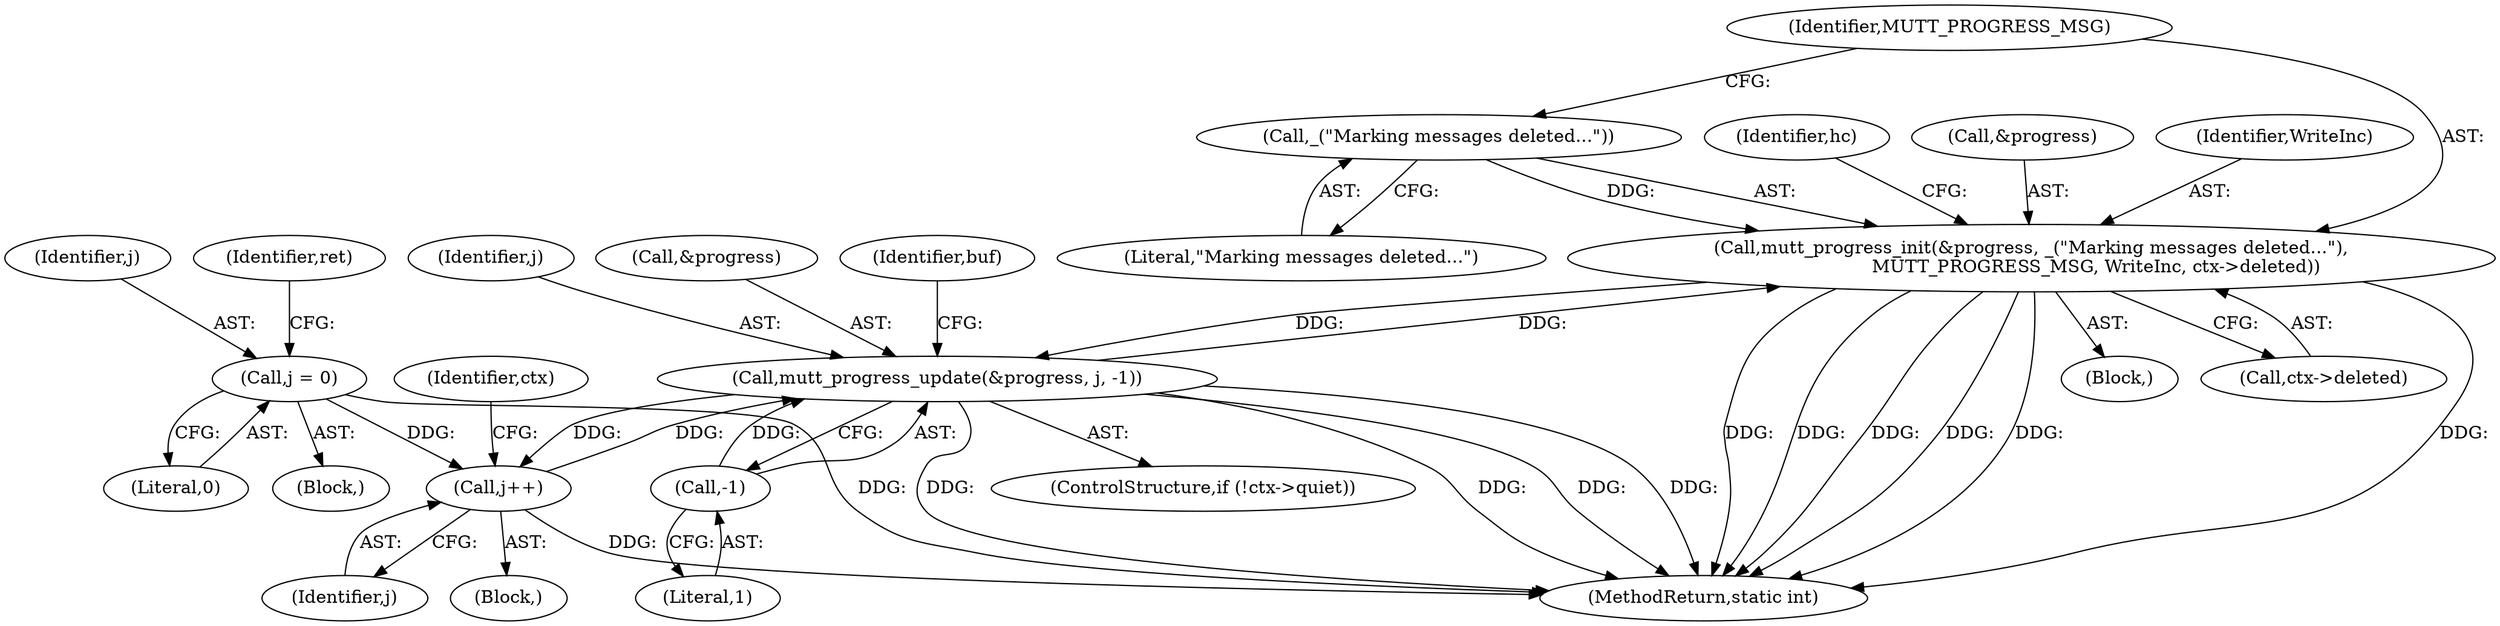 digraph "0_neomutt_9bfab35522301794483f8f9ed60820bdec9be59e_3@pointer" {
"1000140" [label="(Call,mutt_progress_init(&progress, _(\"Marking messages deleted...\"),\n                       MUTT_PROGRESS_MSG, WriteInc, ctx->deleted))"];
"1000208" [label="(Call,mutt_progress_update(&progress, j, -1))"];
"1000140" [label="(Call,mutt_progress_init(&progress, _(\"Marking messages deleted...\"),\n                       MUTT_PROGRESS_MSG, WriteInc, ctx->deleted))"];
"1000143" [label="(Call,_(\"Marking messages deleted...\"))"];
"1000201" [label="(Call,j++)"];
"1000163" [label="(Call,j = 0)"];
"1000212" [label="(Call,-1)"];
"1000202" [label="(Identifier,j)"];
"1000208" [label="(Call,mutt_progress_update(&progress, j, -1))"];
"1000212" [label="(Call,-1)"];
"1000162" [label="(Block,)"];
"1000163" [label="(Call,j = 0)"];
"1000151" [label="(Identifier,hc)"];
"1000147" [label="(Call,ctx->deleted)"];
"1000351" [label="(MethodReturn,static int)"];
"1000131" [label="(Block,)"];
"1000213" [label="(Literal,1)"];
"1000215" [label="(Identifier,buf)"];
"1000164" [label="(Identifier,j)"];
"1000141" [label="(Call,&progress)"];
"1000203" [label="(ControlStructure,if (!ctx->quiet))"];
"1000211" [label="(Identifier,j)"];
"1000140" [label="(Call,mutt_progress_init(&progress, _(\"Marking messages deleted...\"),\n                       MUTT_PROGRESS_MSG, WriteInc, ctx->deleted))"];
"1000145" [label="(Identifier,MUTT_PROGRESS_MSG)"];
"1000165" [label="(Literal,0)"];
"1000143" [label="(Call,_(\"Marking messages deleted...\"))"];
"1000144" [label="(Literal,\"Marking messages deleted...\")"];
"1000201" [label="(Call,j++)"];
"1000200" [label="(Block,)"];
"1000146" [label="(Identifier,WriteInc)"];
"1000167" [label="(Identifier,ret)"];
"1000206" [label="(Identifier,ctx)"];
"1000209" [label="(Call,&progress)"];
"1000140" -> "1000131"  [label="AST: "];
"1000140" -> "1000147"  [label="CFG: "];
"1000141" -> "1000140"  [label="AST: "];
"1000143" -> "1000140"  [label="AST: "];
"1000145" -> "1000140"  [label="AST: "];
"1000146" -> "1000140"  [label="AST: "];
"1000147" -> "1000140"  [label="AST: "];
"1000151" -> "1000140"  [label="CFG: "];
"1000140" -> "1000351"  [label="DDG: "];
"1000140" -> "1000351"  [label="DDG: "];
"1000140" -> "1000351"  [label="DDG: "];
"1000140" -> "1000351"  [label="DDG: "];
"1000140" -> "1000351"  [label="DDG: "];
"1000140" -> "1000351"  [label="DDG: "];
"1000208" -> "1000140"  [label="DDG: "];
"1000143" -> "1000140"  [label="DDG: "];
"1000140" -> "1000208"  [label="DDG: "];
"1000208" -> "1000203"  [label="AST: "];
"1000208" -> "1000212"  [label="CFG: "];
"1000209" -> "1000208"  [label="AST: "];
"1000211" -> "1000208"  [label="AST: "];
"1000212" -> "1000208"  [label="AST: "];
"1000215" -> "1000208"  [label="CFG: "];
"1000208" -> "1000351"  [label="DDG: "];
"1000208" -> "1000351"  [label="DDG: "];
"1000208" -> "1000351"  [label="DDG: "];
"1000208" -> "1000351"  [label="DDG: "];
"1000208" -> "1000201"  [label="DDG: "];
"1000201" -> "1000208"  [label="DDG: "];
"1000212" -> "1000208"  [label="DDG: "];
"1000143" -> "1000144"  [label="CFG: "];
"1000144" -> "1000143"  [label="AST: "];
"1000145" -> "1000143"  [label="CFG: "];
"1000201" -> "1000200"  [label="AST: "];
"1000201" -> "1000202"  [label="CFG: "];
"1000202" -> "1000201"  [label="AST: "];
"1000206" -> "1000201"  [label="CFG: "];
"1000201" -> "1000351"  [label="DDG: "];
"1000163" -> "1000201"  [label="DDG: "];
"1000163" -> "1000162"  [label="AST: "];
"1000163" -> "1000165"  [label="CFG: "];
"1000164" -> "1000163"  [label="AST: "];
"1000165" -> "1000163"  [label="AST: "];
"1000167" -> "1000163"  [label="CFG: "];
"1000163" -> "1000351"  [label="DDG: "];
"1000212" -> "1000213"  [label="CFG: "];
"1000213" -> "1000212"  [label="AST: "];
}
